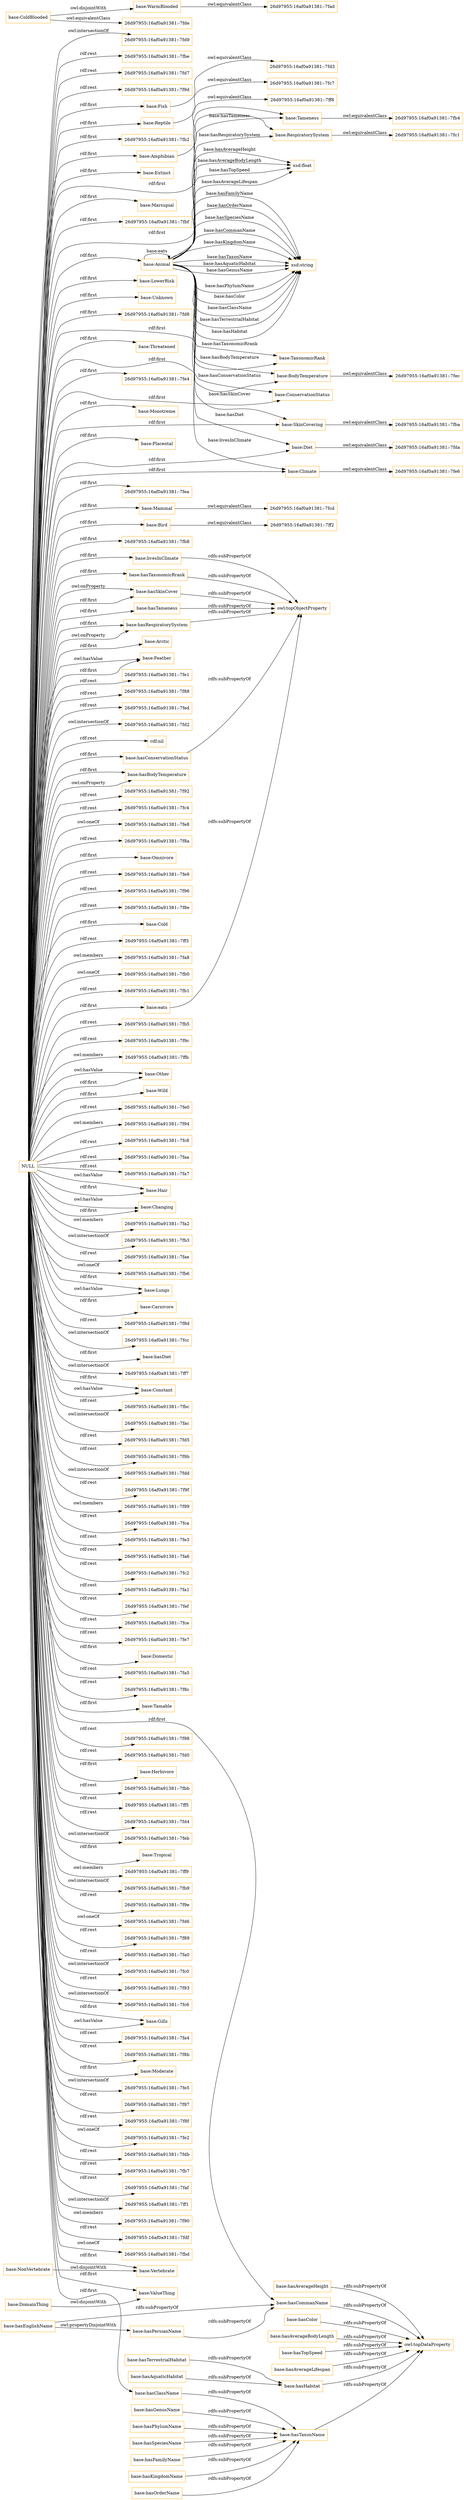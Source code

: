 digraph ar2dtool_diagram { 
rankdir=LR;
size="1501"
node [shape = rectangle, color="orange"]; "base:Fish" "base:Reptile" "26d97955:16af0a91381:-7fb2" "base:Tameness" "26d97955:16af0a91381:-7fcd" "base:Extinct" "base:Amphibian" "base:DomainThing" "26d97955:16af0a91381:-7fe6" "26d97955:16af0a91381:-7fda" "26d97955:16af0a91381:-7ff8" "26d97955:16af0a91381:-7fec" "base:Marsupial" "26d97955:16af0a91381:-7fc1" "26d97955:16af0a91381:-7fbf" "base:RespiratorySystem" "base:Animal" "base:LowerRisk" "26d97955:16af0a91381:-7ff2" "base:Unknown" "base:WarmBlooded" "26d97955:16af0a91381:-7fba" "26d97955:16af0a91381:-7fde" "26d97955:16af0a91381:-7fd3" "26d97955:16af0a91381:-7fd8" "base:TaxonomicRank" "26d97955:16af0a91381:-7fb4" "26d97955:16af0a91381:-7fc7" "base:Threatened" "base:BodyTemperature" "26d97955:16af0a91381:-7fe4" "base:ConservationStatus" "base:Monotreme" "base:SkinCovering" "base:Placental" "base:Mammal" "base:Vertebrate" "base:Bird" "26d97955:16af0a91381:-7fad" "base:ColdBlooded" "26d97955:16af0a91381:-7fea" "base:Diet" "base:Climate" "base:NonVertebrate" "base:ValueThing" "26d97955:16af0a91381:-7fb8" ; /*classes style*/
	"base:hasAverageHeight" -> "owl:topDataProperty" [ label = "rdfs:subPropertyOf" ];
	"base:hasHabitat" -> "owl:topDataProperty" [ label = "rdfs:subPropertyOf" ];
	"base:hasTaxonomicRrank" -> "owl:topObjectProperty" [ label = "rdfs:subPropertyOf" ];
	"base:Climate" -> "26d97955:16af0a91381:-7fe6" [ label = "owl:equivalentClass" ];
	"base:Tameness" -> "26d97955:16af0a91381:-7fb4" [ label = "owl:equivalentClass" ];
	"base:hasColor" -> "owl:topDataProperty" [ label = "rdfs:subPropertyOf" ];
	"base:hasAquaticHabitat" -> "base:hasHabitat" [ label = "rdfs:subPropertyOf" ];
	"base:hasGenusName" -> "base:hasTaxonName" [ label = "rdfs:subPropertyOf" ];
	"base:hasSkinCover" -> "owl:topObjectProperty" [ label = "rdfs:subPropertyOf" ];
	"base:NonVertebrate" -> "base:Vertebrate" [ label = "owl:disjointWith" ];
	"base:hasAverageBodyLength" -> "owl:topDataProperty" [ label = "rdfs:subPropertyOf" ];
	"base:hasPhylumName" -> "base:hasTaxonName" [ label = "rdfs:subPropertyOf" ];
	"base:ColdBlooded" -> "base:WarmBlooded" [ label = "owl:disjointWith" ];
	"base:ColdBlooded" -> "26d97955:16af0a91381:-7fde" [ label = "owl:equivalentClass" ];
	"base:WarmBlooded" -> "26d97955:16af0a91381:-7fad" [ label = "owl:equivalentClass" ];
	"base:hasSpeciesName" -> "base:hasTaxonName" [ label = "rdfs:subPropertyOf" ];
	"base:DomainThing" -> "base:ValueThing" [ label = "owl:disjointWith" ];
	"base:hasEnglishName" -> "base:hasPersianName" [ label = "owl:propertyDisjointWith" ];
	"base:hasEnglishName" -> "base:hasCommanName" [ label = "rdfs:subPropertyOf" ];
	"base:hasTameness" -> "owl:topObjectProperty" [ label = "rdfs:subPropertyOf" ];
	"base:Diet" -> "26d97955:16af0a91381:-7fda" [ label = "owl:equivalentClass" ];
	"base:hasTopSpeed" -> "owl:topDataProperty" [ label = "rdfs:subPropertyOf" ];
	"base:hasPersianName" -> "base:hasCommanName" [ label = "rdfs:subPropertyOf" ];
	"base:hasRespiratorySystem" -> "owl:topObjectProperty" [ label = "rdfs:subPropertyOf" ];
	"base:hasFamilyName" -> "base:hasTaxonName" [ label = "rdfs:subPropertyOf" ];
	"base:BodyTemperature" -> "26d97955:16af0a91381:-7fec" [ label = "owl:equivalentClass" ];
	"base:RespiratorySystem" -> "26d97955:16af0a91381:-7fc1" [ label = "owl:equivalentClass" ];
	"base:Bird" -> "26d97955:16af0a91381:-7ff2" [ label = "owl:equivalentClass" ];
	"NULL" -> "base:Arctic" [ label = "rdf:first" ];
	"NULL" -> "base:Feather" [ label = "owl:hasValue" ];
	"NULL" -> "26d97955:16af0a91381:-7fe1" [ label = "rdf:rest" ];
	"NULL" -> "26d97955:16af0a91381:-7f88" [ label = "rdf:rest" ];
	"NULL" -> "26d97955:16af0a91381:-7fed" [ label = "rdf:rest" ];
	"NULL" -> "base:Tameness" [ label = "rdf:first" ];
	"NULL" -> "26d97955:16af0a91381:-7fd2" [ label = "owl:intersectionOf" ];
	"NULL" -> "rdf:nil" [ label = "rdf:rest" ];
	"NULL" -> "base:hasClassName" [ label = "rdf:first" ];
	"NULL" -> "base:hasBodyTemperature" [ label = "owl:onProperty" ];
	"NULL" -> "base:ValueThing" [ label = "rdf:first" ];
	"NULL" -> "26d97955:16af0a91381:-7f92" [ label = "rdf:rest" ];
	"NULL" -> "26d97955:16af0a91381:-7fc4" [ label = "rdf:rest" ];
	"NULL" -> "base:Fish" [ label = "rdf:first" ];
	"NULL" -> "26d97955:16af0a91381:-7fe8" [ label = "owl:oneOf" ];
	"NULL" -> "26d97955:16af0a91381:-7f8a" [ label = "rdf:rest" ];
	"NULL" -> "base:Omnivore" [ label = "rdf:first" ];
	"NULL" -> "26d97955:16af0a91381:-7fe9" [ label = "rdf:rest" ];
	"NULL" -> "26d97955:16af0a91381:-7f96" [ label = "rdf:rest" ];
	"NULL" -> "26d97955:16af0a91381:-7f8e" [ label = "rdf:rest" ];
	"NULL" -> "base:Extinct" [ label = "rdf:first" ];
	"NULL" -> "base:Cold" [ label = "rdf:first" ];
	"NULL" -> "26d97955:16af0a91381:-7ff3" [ label = "rdf:rest" ];
	"NULL" -> "26d97955:16af0a91381:-7fa8" [ label = "owl:members" ];
	"NULL" -> "26d97955:16af0a91381:-7fb0" [ label = "owl:oneOf" ];
	"NULL" -> "base:Monotreme" [ label = "rdf:first" ];
	"NULL" -> "26d97955:16af0a91381:-7fb1" [ label = "rdf:rest" ];
	"NULL" -> "base:hasConservationStatus" [ label = "rdf:first" ];
	"NULL" -> "base:Reptile" [ label = "rdf:first" ];
	"NULL" -> "26d97955:16af0a91381:-7fb5" [ label = "rdf:rest" ];
	"NULL" -> "26d97955:16af0a91381:-7f9c" [ label = "rdf:rest" ];
	"NULL" -> "26d97955:16af0a91381:-7ffb" [ label = "owl:members" ];
	"NULL" -> "base:Feather" [ label = "rdf:first" ];
	"NULL" -> "base:Other" [ label = "rdf:first" ];
	"NULL" -> "base:Wild" [ label = "rdf:first" ];
	"NULL" -> "base:ConservationStatus" [ label = "rdf:first" ];
	"NULL" -> "26d97955:16af0a91381:-7fe0" [ label = "rdf:rest" ];
	"NULL" -> "26d97955:16af0a91381:-7f94" [ label = "owl:members" ];
	"NULL" -> "26d97955:16af0a91381:-7fc8" [ label = "rdf:rest" ];
	"NULL" -> "26d97955:16af0a91381:-7faa" [ label = "rdf:rest" ];
	"NULL" -> "base:hasRespiratorySystem" [ label = "rdf:first" ];
	"NULL" -> "26d97955:16af0a91381:-7fa7" [ label = "rdf:rest" ];
	"NULL" -> "base:Hair" [ label = "rdf:first" ];
	"NULL" -> "base:Changing" [ label = "rdf:first" ];
	"NULL" -> "base:Changing" [ label = "owl:hasValue" ];
	"NULL" -> "26d97955:16af0a91381:-7fa2" [ label = "owl:members" ];
	"NULL" -> "26d97955:16af0a91381:-7fb3" [ label = "owl:intersectionOf" ];
	"NULL" -> "26d97955:16af0a91381:-7fae" [ label = "rdf:rest" ];
	"NULL" -> "26d97955:16af0a91381:-7fb6" [ label = "owl:oneOf" ];
	"NULL" -> "base:Lungs" [ label = "owl:hasValue" ];
	"NULL" -> "base:Carnivore" [ label = "rdf:first" ];
	"NULL" -> "base:Threatened" [ label = "rdf:first" ];
	"NULL" -> "26d97955:16af0a91381:-7f8d" [ label = "rdf:rest" ];
	"NULL" -> "26d97955:16af0a91381:-7fcc" [ label = "owl:intersectionOf" ];
	"NULL" -> "base:hasDiet" [ label = "rdf:first" ];
	"NULL" -> "base:Diet" [ label = "rdf:first" ];
	"NULL" -> "26d97955:16af0a91381:-7ff7" [ label = "owl:intersectionOf" ];
	"NULL" -> "base:Lungs" [ label = "rdf:first" ];
	"NULL" -> "base:Constant" [ label = "owl:hasValue" ];
	"NULL" -> "26d97955:16af0a91381:-7fbc" [ label = "rdf:rest" ];
	"NULL" -> "26d97955:16af0a91381:-7fac" [ label = "owl:intersectionOf" ];
	"NULL" -> "base:Amphibian" [ label = "rdf:first" ];
	"NULL" -> "26d97955:16af0a91381:-7fd5" [ label = "rdf:rest" ];
	"NULL" -> "base:eats" [ label = "rdf:first" ];
	"NULL" -> "26d97955:16af0a91381:-7f9b" [ label = "rdf:rest" ];
	"NULL" -> "base:Placental" [ label = "rdf:first" ];
	"NULL" -> "base:Marsupial" [ label = "rdf:first" ];
	"NULL" -> "26d97955:16af0a91381:-7fdd" [ label = "owl:intersectionOf" ];
	"NULL" -> "26d97955:16af0a91381:-7f9f" [ label = "rdf:rest" ];
	"NULL" -> "26d97955:16af0a91381:-7f99" [ label = "owl:members" ];
	"NULL" -> "base:Mammal" [ label = "rdf:first" ];
	"NULL" -> "26d97955:16af0a91381:-7fca" [ label = "rdf:rest" ];
	"NULL" -> "26d97955:16af0a91381:-7fe3" [ label = "rdf:rest" ];
	"NULL" -> "26d97955:16af0a91381:-7fa6" [ label = "rdf:rest" ];
	"NULL" -> "26d97955:16af0a91381:-7fc2" [ label = "rdf:rest" ];
	"NULL" -> "26d97955:16af0a91381:-7fa1" [ label = "rdf:rest" ];
	"NULL" -> "26d97955:16af0a91381:-7fef" [ label = "rdf:rest" ];
	"NULL" -> "base:hasTameness" [ label = "rdf:first" ];
	"NULL" -> "26d97955:16af0a91381:-7fce" [ label = "rdf:rest" ];
	"NULL" -> "26d97955:16af0a91381:-7fe7" [ label = "rdf:rest" ];
	"NULL" -> "base:Domestic" [ label = "rdf:first" ];
	"NULL" -> "26d97955:16af0a91381:-7fea" [ label = "rdf:first" ];
	"NULL" -> "26d97955:16af0a91381:-7fa5" [ label = "rdf:rest" ];
	"NULL" -> "26d97955:16af0a91381:-7f8c" [ label = "rdf:rest" ];
	"NULL" -> "base:Tamable" [ label = "rdf:first" ];
	"NULL" -> "base:Constant" [ label = "rdf:first" ];
	"NULL" -> "base:livesInClimate" [ label = "rdf:first" ];
	"NULL" -> "26d97955:16af0a91381:-7f98" [ label = "rdf:rest" ];
	"NULL" -> "26d97955:16af0a91381:-7fd0" [ label = "rdf:rest" ];
	"NULL" -> "base:Other" [ label = "owl:hasValue" ];
	"NULL" -> "base:Herbivore" [ label = "rdf:first" ];
	"NULL" -> "26d97955:16af0a91381:-7fb2" [ label = "rdf:first" ];
	"NULL" -> "26d97955:16af0a91381:-7fbb" [ label = "rdf:rest" ];
	"NULL" -> "26d97955:16af0a91381:-7ff5" [ label = "rdf:rest" ];
	"NULL" -> "26d97955:16af0a91381:-7fb8" [ label = "rdf:first" ];
	"NULL" -> "26d97955:16af0a91381:-7fd4" [ label = "rdf:rest" ];
	"NULL" -> "26d97955:16af0a91381:-7feb" [ label = "owl:intersectionOf" ];
	"NULL" -> "base:Tropical" [ label = "rdf:first" ];
	"NULL" -> "26d97955:16af0a91381:-7ff9" [ label = "owl:members" ];
	"NULL" -> "base:hasBodyTemperature" [ label = "rdf:first" ];
	"NULL" -> "26d97955:16af0a91381:-7fb9" [ label = "owl:intersectionOf" ];
	"NULL" -> "base:hasSkinCover" [ label = "owl:onProperty" ];
	"NULL" -> "26d97955:16af0a91381:-7f9e" [ label = "rdf:rest" ];
	"NULL" -> "26d97955:16af0a91381:-7fd6" [ label = "owl:oneOf" ];
	"NULL" -> "base:BodyTemperature" [ label = "rdf:first" ];
	"NULL" -> "base:Animal" [ label = "rdf:first" ];
	"NULL" -> "base:hasTaxonomicRrank" [ label = "rdf:first" ];
	"NULL" -> "26d97955:16af0a91381:-7f89" [ label = "rdf:rest" ];
	"NULL" -> "base:SkinCovering" [ label = "rdf:first" ];
	"NULL" -> "base:hasSkinCover" [ label = "rdf:first" ];
	"NULL" -> "26d97955:16af0a91381:-7fa0" [ label = "rdf:rest" ];
	"NULL" -> "base:hasRespiratorySystem" [ label = "owl:onProperty" ];
	"NULL" -> "base:Vertebrate" [ label = "rdf:first" ];
	"NULL" -> "26d97955:16af0a91381:-7fc0" [ label = "owl:intersectionOf" ];
	"NULL" -> "26d97955:16af0a91381:-7f93" [ label = "rdf:rest" ];
	"NULL" -> "26d97955:16af0a91381:-7fc6" [ label = "owl:intersectionOf" ];
	"NULL" -> "base:Gills" [ label = "rdf:first" ];
	"NULL" -> "26d97955:16af0a91381:-7fa4" [ label = "rdf:rest" ];
	"NULL" -> "base:Bird" [ label = "rdf:first" ];
	"NULL" -> "26d97955:16af0a91381:-7f8b" [ label = "rdf:rest" ];
	"NULL" -> "26d97955:16af0a91381:-7fd8" [ label = "rdf:first" ];
	"NULL" -> "base:Moderate" [ label = "rdf:first" ];
	"NULL" -> "26d97955:16af0a91381:-7fbf" [ label = "rdf:first" ];
	"NULL" -> "26d97955:16af0a91381:-7fe5" [ label = "owl:intersectionOf" ];
	"NULL" -> "base:LowerRisk" [ label = "rdf:first" ];
	"NULL" -> "base:Hair" [ label = "owl:hasValue" ];
	"NULL" -> "26d97955:16af0a91381:-7f97" [ label = "rdf:rest" ];
	"NULL" -> "26d97955:16af0a91381:-7fe4" [ label = "rdf:first" ];
	"NULL" -> "26d97955:16af0a91381:-7f8f" [ label = "rdf:rest" ];
	"NULL" -> "base:Climate" [ label = "rdf:first" ];
	"NULL" -> "26d97955:16af0a91381:-7fe2" [ label = "owl:oneOf" ];
	"NULL" -> "26d97955:16af0a91381:-7fdb" [ label = "rdf:rest" ];
	"NULL" -> "base:Gills" [ label = "owl:hasValue" ];
	"NULL" -> "26d97955:16af0a91381:-7fb7" [ label = "rdf:rest" ];
	"NULL" -> "base:hasCommanName" [ label = "rdf:first" ];
	"NULL" -> "base:RespiratorySystem" [ label = "rdf:first" ];
	"NULL" -> "26d97955:16af0a91381:-7faf" [ label = "rdf:rest" ];
	"NULL" -> "26d97955:16af0a91381:-7ff1" [ label = "owl:intersectionOf" ];
	"NULL" -> "base:Unknown" [ label = "rdf:first" ];
	"NULL" -> "26d97955:16af0a91381:-7f90" [ label = "owl:members" ];
	"NULL" -> "26d97955:16af0a91381:-7fdf" [ label = "rdf:rest" ];
	"NULL" -> "26d97955:16af0a91381:-7fbd" [ label = "owl:oneOf" ];
	"NULL" -> "26d97955:16af0a91381:-7fd9" [ label = "owl:intersectionOf" ];
	"NULL" -> "26d97955:16af0a91381:-7fbe" [ label = "rdf:rest" ];
	"NULL" -> "26d97955:16af0a91381:-7fd7" [ label = "rdf:rest" ];
	"NULL" -> "26d97955:16af0a91381:-7f9d" [ label = "rdf:rest" ];
	"NULL" -> "base:TaxonomicRank" [ label = "rdf:first" ];
	"base:hasKingdomName" -> "base:hasTaxonName" [ label = "rdfs:subPropertyOf" ];
	"base:hasClassName" -> "base:hasTaxonName" [ label = "rdfs:subPropertyOf" ];
	"base:hasTaxonName" -> "owl:topDataProperty" [ label = "rdfs:subPropertyOf" ];
	"base:Reptile" -> "26d97955:16af0a91381:-7fc7" [ label = "owl:equivalentClass" ];
	"base:SkinCovering" -> "26d97955:16af0a91381:-7fba" [ label = "owl:equivalentClass" ];
	"base:hasAverageLifespan" -> "owl:topDataProperty" [ label = "rdfs:subPropertyOf" ];
	"base:hasTerrestrialHabitat" -> "base:hasHabitat" [ label = "rdfs:subPropertyOf" ];
	"base:hasOrderName" -> "base:hasTaxonName" [ label = "rdfs:subPropertyOf" ];
	"base:hasCommanName" -> "owl:topDataProperty" [ label = "rdfs:subPropertyOf" ];
	"base:Mammal" -> "26d97955:16af0a91381:-7fcd" [ label = "owl:equivalentClass" ];
	"base:livesInClimate" -> "owl:topObjectProperty" [ label = "rdfs:subPropertyOf" ];
	"base:Amphibian" -> "26d97955:16af0a91381:-7ff8" [ label = "owl:equivalentClass" ];
	"base:hasConservationStatus" -> "owl:topObjectProperty" [ label = "rdfs:subPropertyOf" ];
	"base:eats" -> "owl:topObjectProperty" [ label = "rdfs:subPropertyOf" ];
	"base:Fish" -> "26d97955:16af0a91381:-7fd3" [ label = "owl:equivalentClass" ];
	"base:Animal" -> "xsd:string" [ label = "base:hasPhylumName" ];
	"base:Animal" -> "xsd:string" [ label = "base:hasColor" ];
	"base:Animal" -> "base:Tameness" [ label = "base:hasTameness" ];
	"base:Animal" -> "base:RespiratorySystem" [ label = "base:hasRespiratorySystem" ];
	"base:Animal" -> "xsd:string" [ label = "base:hasClassName" ];
	"base:Animal" -> "base:ConservationStatus" [ label = "base:hasConservationStatus" ];
	"base:Animal" -> "xsd:string" [ label = "base:hasTerrestrialHabitat" ];
	"base:Animal" -> "xsd:string" [ label = "base:hasHabitat" ];
	"base:Animal" -> "base:SkinCovering" [ label = "base:hasSkinCover" ];
	"base:Animal" -> "xsd:string" [ label = "base:hasFamilyName" ];
	"base:Animal" -> "xsd:string" [ label = "base:hasOrderName" ];
	"base:Animal" -> "xsd:string" [ label = "base:hasSpeciesName" ];
	"base:Animal" -> "base:Animal" [ label = "base:eats" ];
	"base:Animal" -> "base:BodyTemperature" [ label = "base:hasBodyTemperature" ];
	"base:Animal" -> "base:Climate" [ label = "base:livesInClimate" ];
	"base:Animal" -> "base:TaxonomicRank" [ label = "base:hasTaxonomicRrank" ];
	"base:Animal" -> "xsd:string" [ label = "base:hasCommanName" ];
	"base:Animal" -> "base:Diet" [ label = "base:hasDiet" ];
	"base:Animal" -> "xsd:string" [ label = "base:hasKingdomName" ];
	"base:Animal" -> "xsd:string" [ label = "base:hasTaxonName" ];
	"base:Animal" -> "xsd:string" [ label = "base:hasAquaticHabitat" ];
	"base:Animal" -> "xsd:float" [ label = "base:hasAverageBodyLength" ];
	"base:Animal" -> "xsd:string" [ label = "base:hasGenusName" ];
	"base:Animal" -> "xsd:float" [ label = "base:hasTopSpeed" ];
	"base:Animal" -> "xsd:float" [ label = "base:hasAverageLifespan" ];
	"base:Animal" -> "xsd:float" [ label = "base:hasAverageHeight" ];

}

